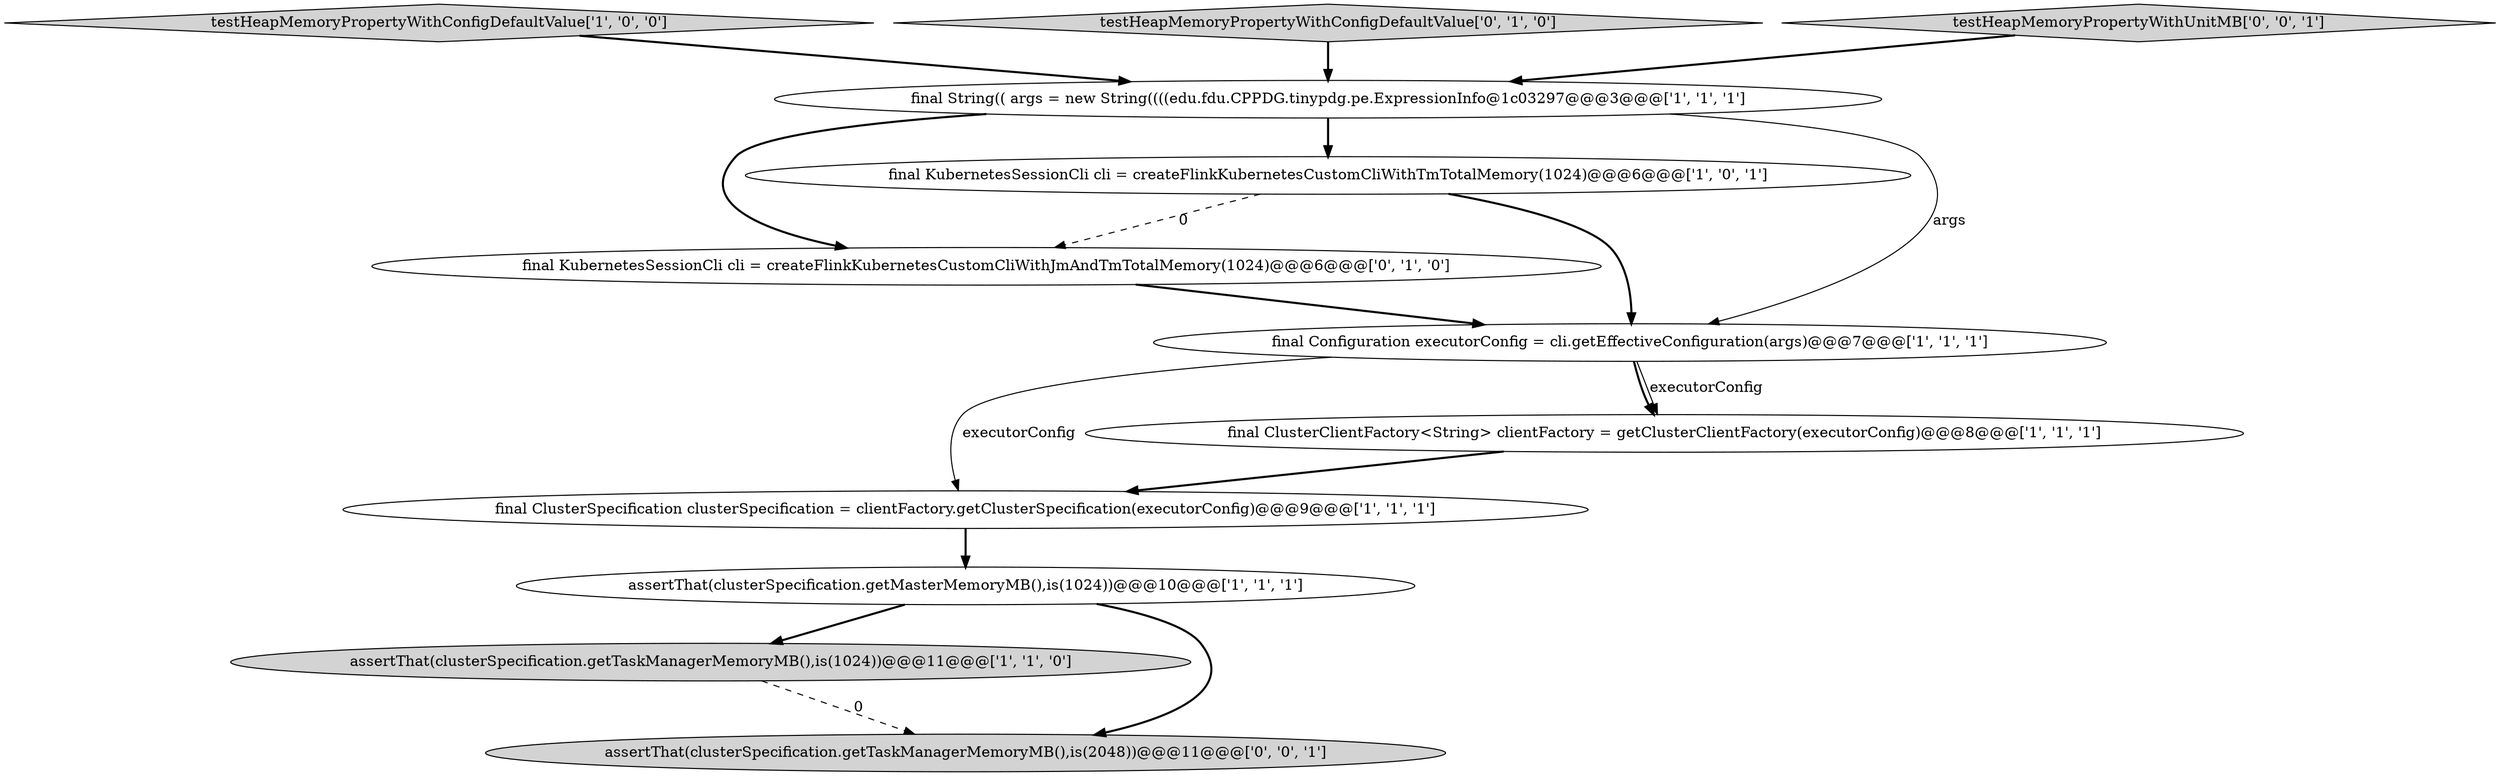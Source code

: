 digraph {
8 [style = filled, label = "final KubernetesSessionCli cli = createFlinkKubernetesCustomCliWithJmAndTmTotalMemory(1024)@@@6@@@['0', '1', '0']", fillcolor = white, shape = ellipse image = "AAA1AAABBB2BBB"];
0 [style = filled, label = "assertThat(clusterSpecification.getMasterMemoryMB(),is(1024))@@@10@@@['1', '1', '1']", fillcolor = white, shape = ellipse image = "AAA0AAABBB1BBB"];
1 [style = filled, label = "final ClusterSpecification clusterSpecification = clientFactory.getClusterSpecification(executorConfig)@@@9@@@['1', '1', '1']", fillcolor = white, shape = ellipse image = "AAA0AAABBB1BBB"];
7 [style = filled, label = "assertThat(clusterSpecification.getTaskManagerMemoryMB(),is(1024))@@@11@@@['1', '1', '0']", fillcolor = lightgray, shape = ellipse image = "AAA0AAABBB1BBB"];
10 [style = filled, label = "assertThat(clusterSpecification.getTaskManagerMemoryMB(),is(2048))@@@11@@@['0', '0', '1']", fillcolor = lightgray, shape = ellipse image = "AAA0AAABBB3BBB"];
6 [style = filled, label = "testHeapMemoryPropertyWithConfigDefaultValue['1', '0', '0']", fillcolor = lightgray, shape = diamond image = "AAA0AAABBB1BBB"];
9 [style = filled, label = "testHeapMemoryPropertyWithConfigDefaultValue['0', '1', '0']", fillcolor = lightgray, shape = diamond image = "AAA0AAABBB2BBB"];
4 [style = filled, label = "final ClusterClientFactory<String> clientFactory = getClusterClientFactory(executorConfig)@@@8@@@['1', '1', '1']", fillcolor = white, shape = ellipse image = "AAA0AAABBB1BBB"];
11 [style = filled, label = "testHeapMemoryPropertyWithUnitMB['0', '0', '1']", fillcolor = lightgray, shape = diamond image = "AAA0AAABBB3BBB"];
2 [style = filled, label = "final String(( args = new String((((edu.fdu.CPPDG.tinypdg.pe.ExpressionInfo@1c03297@@@3@@@['1', '1', '1']", fillcolor = white, shape = ellipse image = "AAA0AAABBB1BBB"];
5 [style = filled, label = "final KubernetesSessionCli cli = createFlinkKubernetesCustomCliWithTmTotalMemory(1024)@@@6@@@['1', '0', '1']", fillcolor = white, shape = ellipse image = "AAA0AAABBB1BBB"];
3 [style = filled, label = "final Configuration executorConfig = cli.getEffectiveConfiguration(args)@@@7@@@['1', '1', '1']", fillcolor = white, shape = ellipse image = "AAA0AAABBB1BBB"];
0->10 [style = bold, label=""];
2->8 [style = bold, label=""];
11->2 [style = bold, label=""];
5->8 [style = dashed, label="0"];
9->2 [style = bold, label=""];
5->3 [style = bold, label=""];
3->1 [style = solid, label="executorConfig"];
7->10 [style = dashed, label="0"];
6->2 [style = bold, label=""];
3->4 [style = bold, label=""];
2->3 [style = solid, label="args"];
8->3 [style = bold, label=""];
3->4 [style = solid, label="executorConfig"];
4->1 [style = bold, label=""];
0->7 [style = bold, label=""];
2->5 [style = bold, label=""];
1->0 [style = bold, label=""];
}
